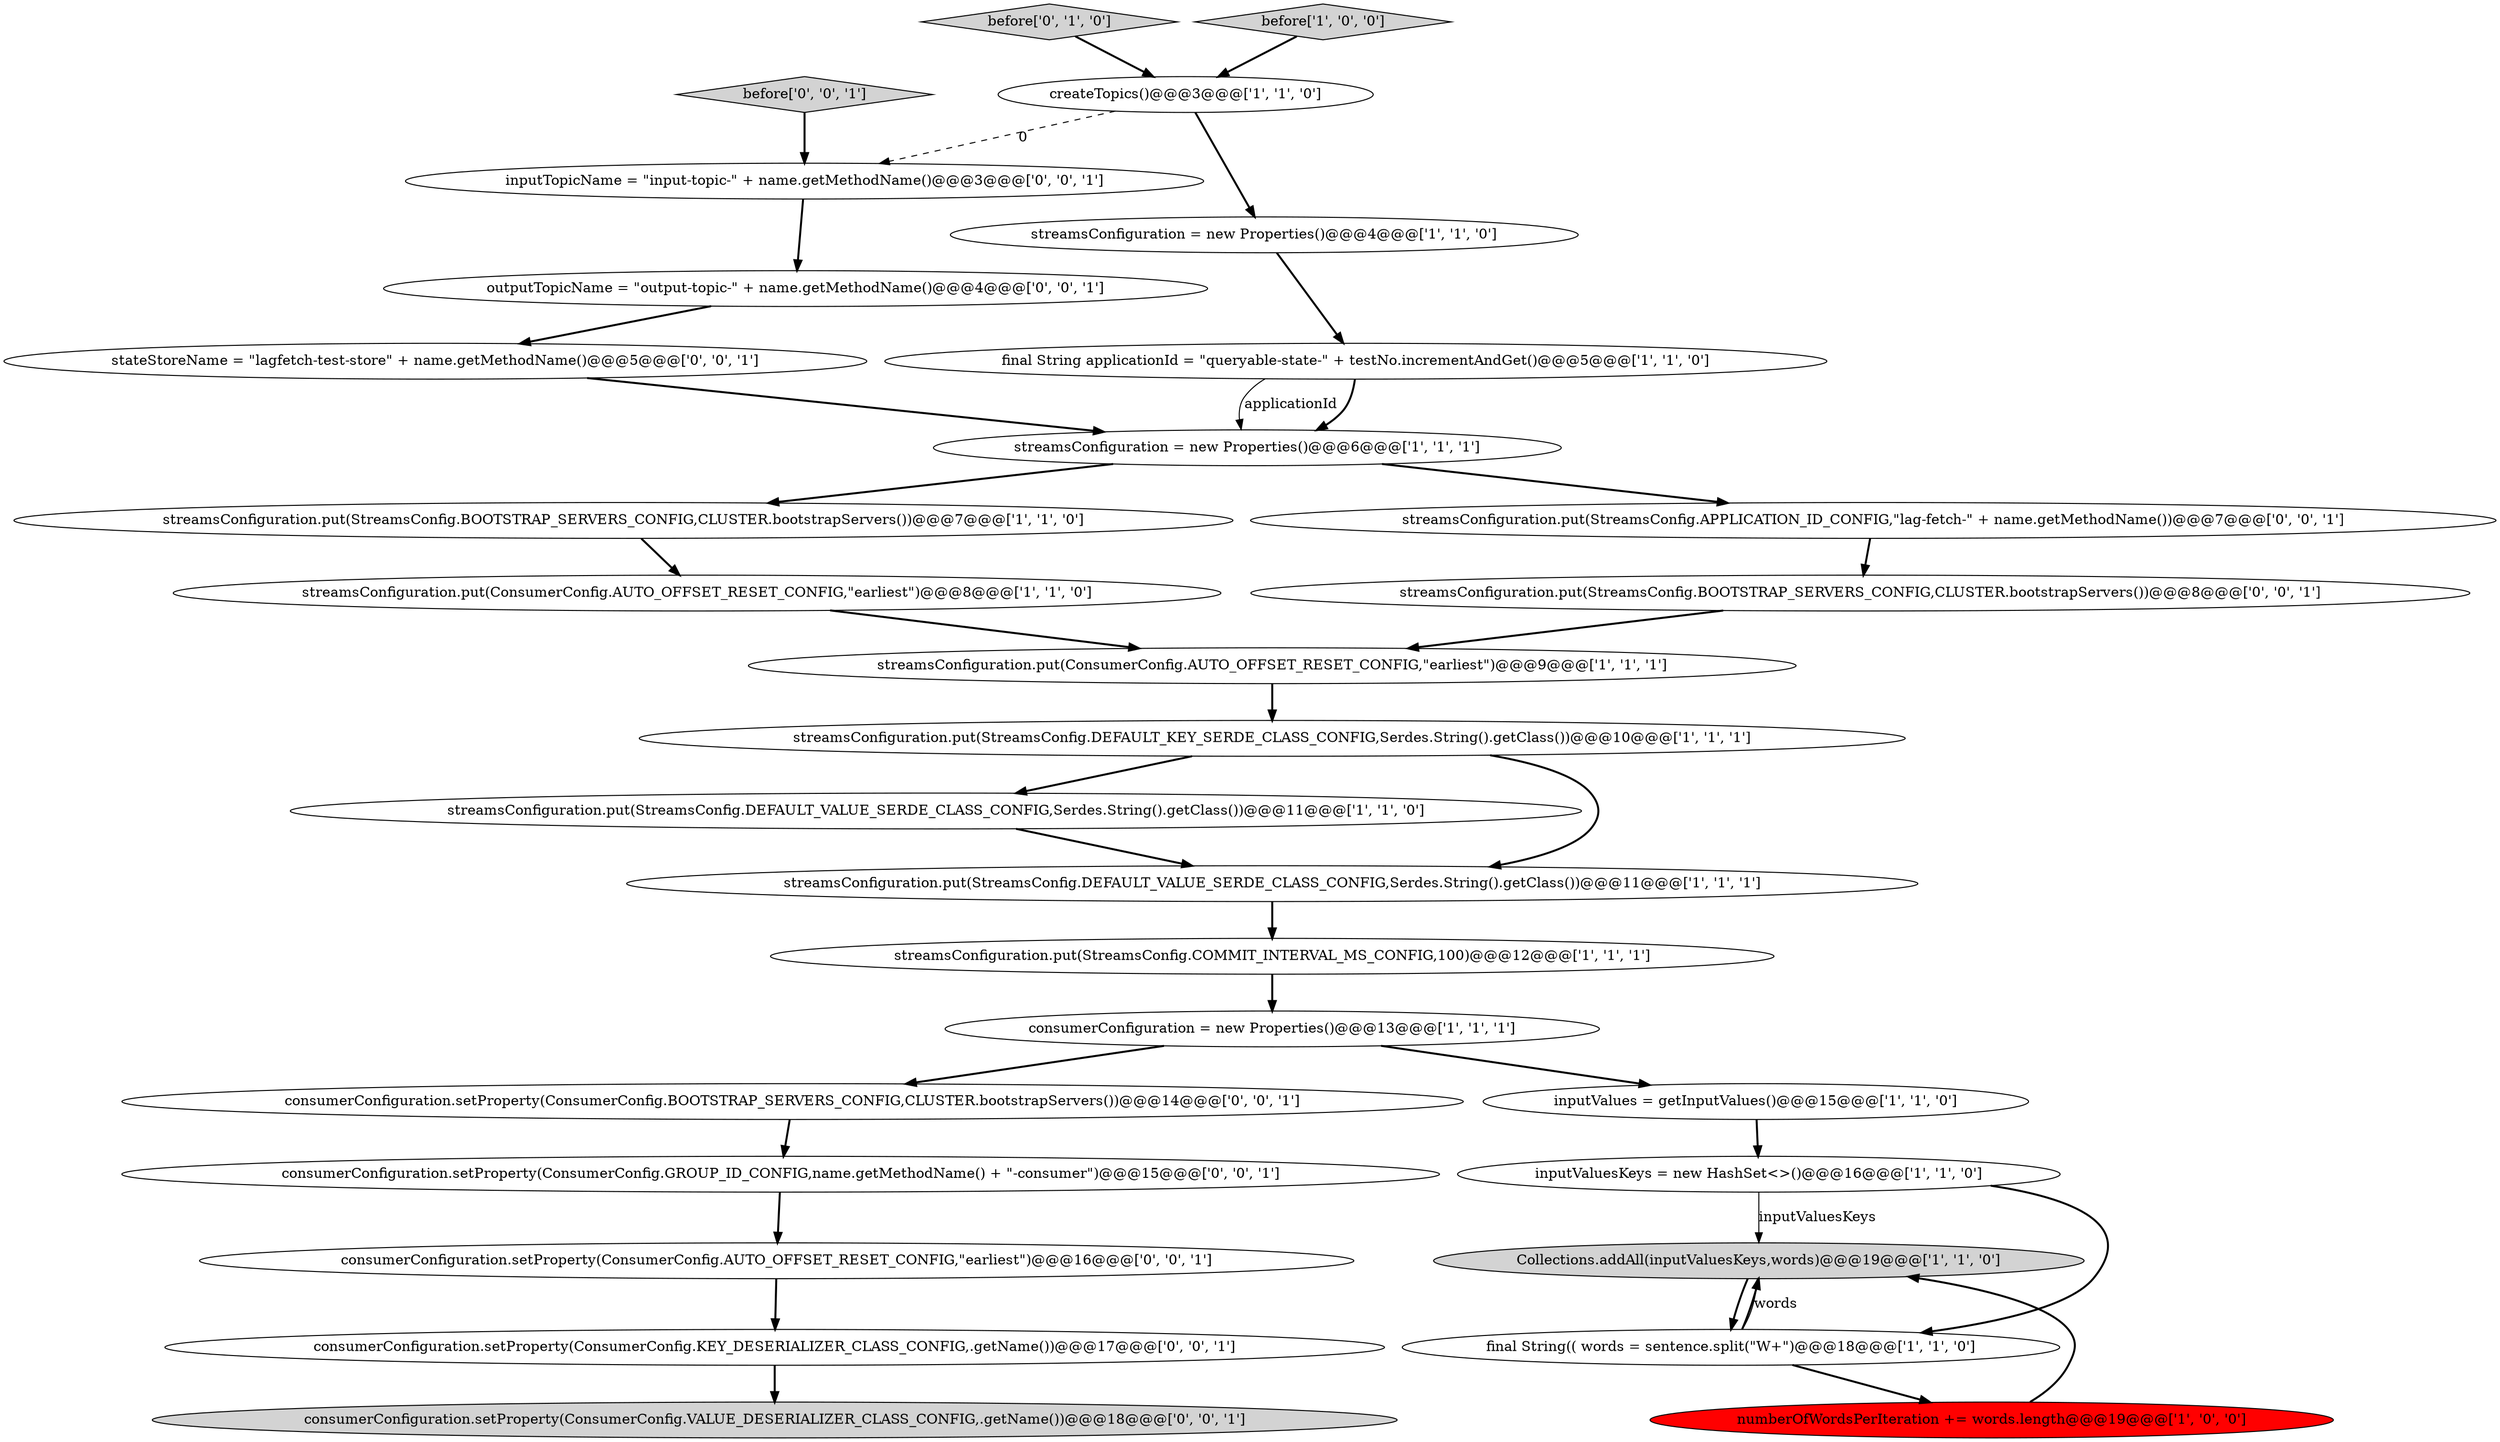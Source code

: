 digraph {
10 [style = filled, label = "streamsConfiguration.put(ConsumerConfig.AUTO_OFFSET_RESET_CONFIG,\"earliest\")@@@8@@@['1', '1', '0']", fillcolor = white, shape = ellipse image = "AAA0AAABBB1BBB"];
5 [style = filled, label = "streamsConfiguration.put(StreamsConfig.DEFAULT_VALUE_SERDE_CLASS_CONFIG,Serdes.String().getClass())@@@11@@@['1', '1', '1']", fillcolor = white, shape = ellipse image = "AAA0AAABBB1BBB"];
11 [style = filled, label = "Collections.addAll(inputValuesKeys,words)@@@19@@@['1', '1', '0']", fillcolor = lightgray, shape = ellipse image = "AAA0AAABBB1BBB"];
22 [style = filled, label = "stateStoreName = \"lagfetch-test-store\" + name.getMethodName()@@@5@@@['0', '0', '1']", fillcolor = white, shape = ellipse image = "AAA0AAABBB3BBB"];
0 [style = filled, label = "streamsConfiguration = new Properties()@@@6@@@['1', '1', '1']", fillcolor = white, shape = ellipse image = "AAA0AAABBB1BBB"];
16 [style = filled, label = "final String applicationId = \"queryable-state-\" + testNo.incrementAndGet()@@@5@@@['1', '1', '0']", fillcolor = white, shape = ellipse image = "AAA0AAABBB1BBB"];
12 [style = filled, label = "streamsConfiguration.put(StreamsConfig.COMMIT_INTERVAL_MS_CONFIG,100)@@@12@@@['1', '1', '1']", fillcolor = white, shape = ellipse image = "AAA0AAABBB1BBB"];
15 [style = filled, label = "streamsConfiguration = new Properties()@@@4@@@['1', '1', '0']", fillcolor = white, shape = ellipse image = "AAA0AAABBB1BBB"];
7 [style = filled, label = "streamsConfiguration.put(StreamsConfig.BOOTSTRAP_SERVERS_CONFIG,CLUSTER.bootstrapServers())@@@7@@@['1', '1', '0']", fillcolor = white, shape = ellipse image = "AAA0AAABBB1BBB"];
19 [style = filled, label = "consumerConfiguration.setProperty(ConsumerConfig.BOOTSTRAP_SERVERS_CONFIG,CLUSTER.bootstrapServers())@@@14@@@['0', '0', '1']", fillcolor = white, shape = ellipse image = "AAA0AAABBB3BBB"];
17 [style = filled, label = "streamsConfiguration.put(StreamsConfig.DEFAULT_VALUE_SERDE_CLASS_CONFIG,Serdes.String().getClass())@@@11@@@['1', '1', '0']", fillcolor = white, shape = ellipse image = "AAA0AAABBB1BBB"];
18 [style = filled, label = "before['0', '1', '0']", fillcolor = lightgray, shape = diamond image = "AAA0AAABBB2BBB"];
24 [style = filled, label = "consumerConfiguration.setProperty(ConsumerConfig.GROUP_ID_CONFIG,name.getMethodName() + \"-consumer\")@@@15@@@['0', '0', '1']", fillcolor = white, shape = ellipse image = "AAA0AAABBB3BBB"];
13 [style = filled, label = "consumerConfiguration = new Properties()@@@13@@@['1', '1', '1']", fillcolor = white, shape = ellipse image = "AAA0AAABBB1BBB"];
8 [style = filled, label = "streamsConfiguration.put(ConsumerConfig.AUTO_OFFSET_RESET_CONFIG,\"earliest\")@@@9@@@['1', '1', '1']", fillcolor = white, shape = ellipse image = "AAA0AAABBB1BBB"];
6 [style = filled, label = "inputValuesKeys = new HashSet<>()@@@16@@@['1', '1', '0']", fillcolor = white, shape = ellipse image = "AAA0AAABBB1BBB"];
21 [style = filled, label = "before['0', '0', '1']", fillcolor = lightgray, shape = diamond image = "AAA0AAABBB3BBB"];
4 [style = filled, label = "before['1', '0', '0']", fillcolor = lightgray, shape = diamond image = "AAA0AAABBB1BBB"];
25 [style = filled, label = "streamsConfiguration.put(StreamsConfig.BOOTSTRAP_SERVERS_CONFIG,CLUSTER.bootstrapServers())@@@8@@@['0', '0', '1']", fillcolor = white, shape = ellipse image = "AAA0AAABBB3BBB"];
28 [style = filled, label = "outputTopicName = \"output-topic-\" + name.getMethodName()@@@4@@@['0', '0', '1']", fillcolor = white, shape = ellipse image = "AAA0AAABBB3BBB"];
29 [style = filled, label = "streamsConfiguration.put(StreamsConfig.APPLICATION_ID_CONFIG,\"lag-fetch-\" + name.getMethodName())@@@7@@@['0', '0', '1']", fillcolor = white, shape = ellipse image = "AAA0AAABBB3BBB"];
26 [style = filled, label = "consumerConfiguration.setProperty(ConsumerConfig.KEY_DESERIALIZER_CLASS_CONFIG,.getName())@@@17@@@['0', '0', '1']", fillcolor = white, shape = ellipse image = "AAA0AAABBB3BBB"];
27 [style = filled, label = "consumerConfiguration.setProperty(ConsumerConfig.AUTO_OFFSET_RESET_CONFIG,\"earliest\")@@@16@@@['0', '0', '1']", fillcolor = white, shape = ellipse image = "AAA0AAABBB3BBB"];
1 [style = filled, label = "final String(( words = sentence.split(\"\W+\")@@@18@@@['1', '1', '0']", fillcolor = white, shape = ellipse image = "AAA0AAABBB1BBB"];
9 [style = filled, label = "streamsConfiguration.put(StreamsConfig.DEFAULT_KEY_SERDE_CLASS_CONFIG,Serdes.String().getClass())@@@10@@@['1', '1', '1']", fillcolor = white, shape = ellipse image = "AAA0AAABBB1BBB"];
20 [style = filled, label = "consumerConfiguration.setProperty(ConsumerConfig.VALUE_DESERIALIZER_CLASS_CONFIG,.getName())@@@18@@@['0', '0', '1']", fillcolor = lightgray, shape = ellipse image = "AAA0AAABBB3BBB"];
23 [style = filled, label = "inputTopicName = \"input-topic-\" + name.getMethodName()@@@3@@@['0', '0', '1']", fillcolor = white, shape = ellipse image = "AAA0AAABBB3BBB"];
14 [style = filled, label = "numberOfWordsPerIteration += words.length@@@19@@@['1', '0', '0']", fillcolor = red, shape = ellipse image = "AAA1AAABBB1BBB"];
2 [style = filled, label = "inputValues = getInputValues()@@@15@@@['1', '1', '0']", fillcolor = white, shape = ellipse image = "AAA0AAABBB1BBB"];
3 [style = filled, label = "createTopics()@@@3@@@['1', '1', '0']", fillcolor = white, shape = ellipse image = "AAA0AAABBB1BBB"];
4->3 [style = bold, label=""];
18->3 [style = bold, label=""];
17->5 [style = bold, label=""];
16->0 [style = bold, label=""];
7->10 [style = bold, label=""];
11->1 [style = bold, label=""];
2->6 [style = bold, label=""];
29->25 [style = bold, label=""];
9->17 [style = bold, label=""];
0->29 [style = bold, label=""];
3->15 [style = bold, label=""];
15->16 [style = bold, label=""];
1->11 [style = solid, label="words"];
1->11 [style = bold, label=""];
0->7 [style = bold, label=""];
19->24 [style = bold, label=""];
23->28 [style = bold, label=""];
3->23 [style = dashed, label="0"];
12->13 [style = bold, label=""];
6->1 [style = bold, label=""];
13->19 [style = bold, label=""];
16->0 [style = solid, label="applicationId"];
22->0 [style = bold, label=""];
10->8 [style = bold, label=""];
5->12 [style = bold, label=""];
8->9 [style = bold, label=""];
9->5 [style = bold, label=""];
1->14 [style = bold, label=""];
25->8 [style = bold, label=""];
6->11 [style = solid, label="inputValuesKeys"];
14->11 [style = bold, label=""];
21->23 [style = bold, label=""];
24->27 [style = bold, label=""];
28->22 [style = bold, label=""];
26->20 [style = bold, label=""];
13->2 [style = bold, label=""];
27->26 [style = bold, label=""];
}
